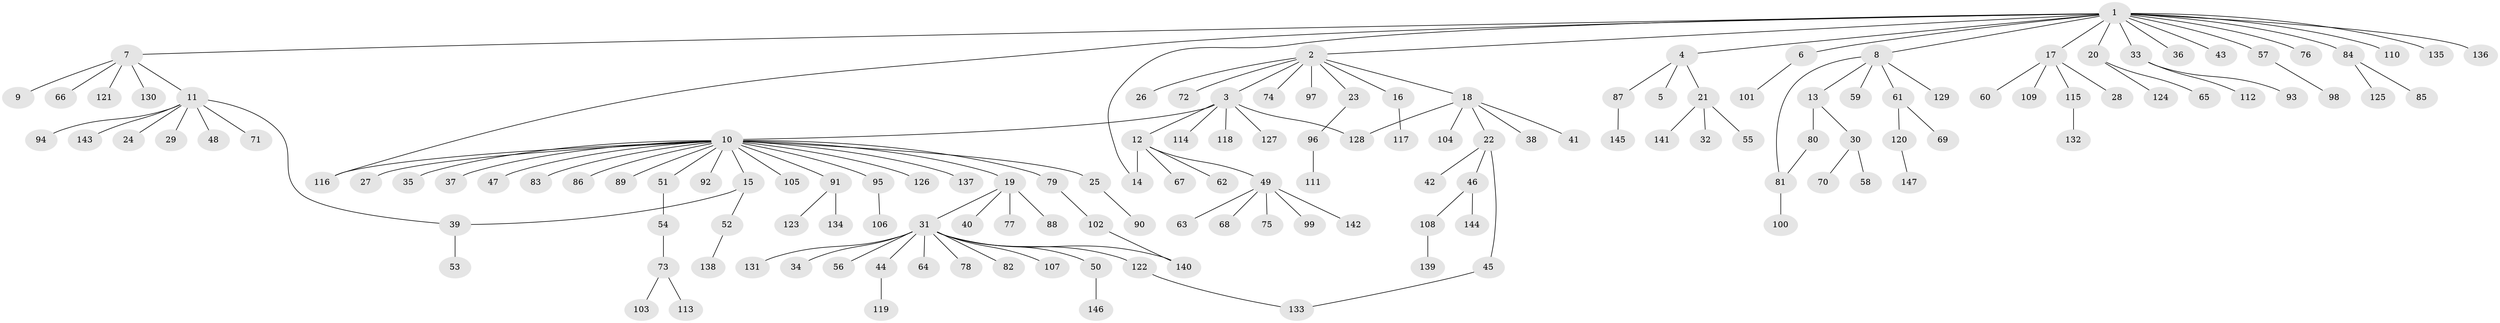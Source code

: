 // coarse degree distribution, {18: 0.008771929824561403, 13: 0.008771929824561403, 10: 0.008771929824561403, 6: 0.008771929824561403, 1: 0.6754385964912281, 5: 0.02631578947368421, 19: 0.008771929824561403, 7: 0.008771929824561403, 3: 0.017543859649122806, 2: 0.18421052631578946, 4: 0.03508771929824561, 11: 0.008771929824561403}
// Generated by graph-tools (version 1.1) at 2025/23/03/03/25 07:23:50]
// undirected, 147 vertices, 153 edges
graph export_dot {
graph [start="1"]
  node [color=gray90,style=filled];
  1;
  2;
  3;
  4;
  5;
  6;
  7;
  8;
  9;
  10;
  11;
  12;
  13;
  14;
  15;
  16;
  17;
  18;
  19;
  20;
  21;
  22;
  23;
  24;
  25;
  26;
  27;
  28;
  29;
  30;
  31;
  32;
  33;
  34;
  35;
  36;
  37;
  38;
  39;
  40;
  41;
  42;
  43;
  44;
  45;
  46;
  47;
  48;
  49;
  50;
  51;
  52;
  53;
  54;
  55;
  56;
  57;
  58;
  59;
  60;
  61;
  62;
  63;
  64;
  65;
  66;
  67;
  68;
  69;
  70;
  71;
  72;
  73;
  74;
  75;
  76;
  77;
  78;
  79;
  80;
  81;
  82;
  83;
  84;
  85;
  86;
  87;
  88;
  89;
  90;
  91;
  92;
  93;
  94;
  95;
  96;
  97;
  98;
  99;
  100;
  101;
  102;
  103;
  104;
  105;
  106;
  107;
  108;
  109;
  110;
  111;
  112;
  113;
  114;
  115;
  116;
  117;
  118;
  119;
  120;
  121;
  122;
  123;
  124;
  125;
  126;
  127;
  128;
  129;
  130;
  131;
  132;
  133;
  134;
  135;
  136;
  137;
  138;
  139;
  140;
  141;
  142;
  143;
  144;
  145;
  146;
  147;
  1 -- 2;
  1 -- 4;
  1 -- 6;
  1 -- 7;
  1 -- 8;
  1 -- 14;
  1 -- 17;
  1 -- 20;
  1 -- 33;
  1 -- 36;
  1 -- 43;
  1 -- 57;
  1 -- 76;
  1 -- 84;
  1 -- 110;
  1 -- 116;
  1 -- 135;
  1 -- 136;
  2 -- 3;
  2 -- 16;
  2 -- 18;
  2 -- 23;
  2 -- 26;
  2 -- 72;
  2 -- 74;
  2 -- 97;
  3 -- 10;
  3 -- 12;
  3 -- 114;
  3 -- 118;
  3 -- 127;
  3 -- 128;
  4 -- 5;
  4 -- 21;
  4 -- 87;
  6 -- 101;
  7 -- 9;
  7 -- 11;
  7 -- 66;
  7 -- 121;
  7 -- 130;
  8 -- 13;
  8 -- 59;
  8 -- 61;
  8 -- 81;
  8 -- 129;
  10 -- 15;
  10 -- 19;
  10 -- 25;
  10 -- 27;
  10 -- 35;
  10 -- 37;
  10 -- 47;
  10 -- 51;
  10 -- 79;
  10 -- 83;
  10 -- 86;
  10 -- 89;
  10 -- 91;
  10 -- 92;
  10 -- 95;
  10 -- 105;
  10 -- 116;
  10 -- 126;
  10 -- 137;
  11 -- 24;
  11 -- 29;
  11 -- 39;
  11 -- 48;
  11 -- 71;
  11 -- 94;
  11 -- 143;
  12 -- 14;
  12 -- 49;
  12 -- 62;
  12 -- 67;
  13 -- 30;
  13 -- 80;
  15 -- 39;
  15 -- 52;
  16 -- 117;
  17 -- 28;
  17 -- 60;
  17 -- 109;
  17 -- 115;
  18 -- 22;
  18 -- 38;
  18 -- 41;
  18 -- 104;
  18 -- 128;
  19 -- 31;
  19 -- 40;
  19 -- 77;
  19 -- 88;
  20 -- 65;
  20 -- 124;
  21 -- 32;
  21 -- 55;
  21 -- 141;
  22 -- 42;
  22 -- 45;
  22 -- 46;
  23 -- 96;
  25 -- 90;
  30 -- 58;
  30 -- 70;
  31 -- 34;
  31 -- 44;
  31 -- 50;
  31 -- 56;
  31 -- 64;
  31 -- 78;
  31 -- 82;
  31 -- 107;
  31 -- 122;
  31 -- 131;
  31 -- 140;
  33 -- 93;
  33 -- 112;
  39 -- 53;
  44 -- 119;
  45 -- 133;
  46 -- 108;
  46 -- 144;
  49 -- 63;
  49 -- 68;
  49 -- 75;
  49 -- 99;
  49 -- 142;
  50 -- 146;
  51 -- 54;
  52 -- 138;
  54 -- 73;
  57 -- 98;
  61 -- 69;
  61 -- 120;
  73 -- 103;
  73 -- 113;
  79 -- 102;
  80 -- 81;
  81 -- 100;
  84 -- 85;
  84 -- 125;
  87 -- 145;
  91 -- 123;
  91 -- 134;
  95 -- 106;
  96 -- 111;
  102 -- 140;
  108 -- 139;
  115 -- 132;
  120 -- 147;
  122 -- 133;
}
